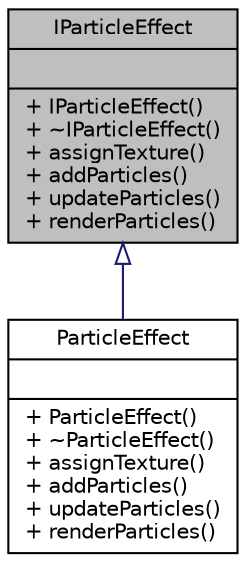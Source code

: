 digraph "IParticleEffect"
{
 // LATEX_PDF_SIZE
  edge [fontname="Helvetica",fontsize="10",labelfontname="Helvetica",labelfontsize="10"];
  node [fontname="Helvetica",fontsize="10",shape=record];
  Node1 [label="{IParticleEffect\n||+ IParticleEffect()\l+ ~IParticleEffect()\l+ assignTexture()\l+ addParticles()\l+ updateParticles()\l+ renderParticles()\l}",height=0.2,width=0.4,color="black", fillcolor="grey75", style="filled", fontcolor="black",tooltip=" "];
  Node1 -> Node2 [dir="back",color="midnightblue",fontsize="10",style="solid",arrowtail="onormal",fontname="Helvetica"];
  Node2 [label="{ParticleEffect\n||+ ParticleEffect()\l+ ~ParticleEffect()\l+ assignTexture()\l+ addParticles()\l+ updateParticles()\l+ renderParticles()\l}",height=0.2,width=0.4,color="black", fillcolor="white", style="filled",URL="$class_particle_effect.html",tooltip="Provides an interface for sprite behavior, whether that is a player sprite, or an NPC of some sort ...."];
}
